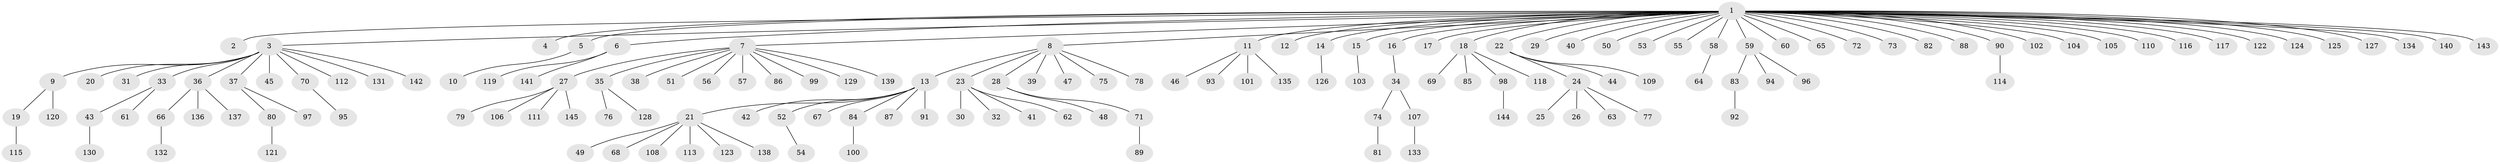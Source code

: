 // coarse degree distribution, {1: 0.8295454545454546, 9: 0.011363636363636364, 3: 0.06818181818181818, 6: 0.03409090909090909, 10: 0.011363636363636364, 2: 0.03409090909090909, 40: 0.011363636363636364}
// Generated by graph-tools (version 1.1) at 2025/36/03/04/25 23:36:43]
// undirected, 145 vertices, 144 edges
graph export_dot {
  node [color=gray90,style=filled];
  1;
  2;
  3;
  4;
  5;
  6;
  7;
  8;
  9;
  10;
  11;
  12;
  13;
  14;
  15;
  16;
  17;
  18;
  19;
  20;
  21;
  22;
  23;
  24;
  25;
  26;
  27;
  28;
  29;
  30;
  31;
  32;
  33;
  34;
  35;
  36;
  37;
  38;
  39;
  40;
  41;
  42;
  43;
  44;
  45;
  46;
  47;
  48;
  49;
  50;
  51;
  52;
  53;
  54;
  55;
  56;
  57;
  58;
  59;
  60;
  61;
  62;
  63;
  64;
  65;
  66;
  67;
  68;
  69;
  70;
  71;
  72;
  73;
  74;
  75;
  76;
  77;
  78;
  79;
  80;
  81;
  82;
  83;
  84;
  85;
  86;
  87;
  88;
  89;
  90;
  91;
  92;
  93;
  94;
  95;
  96;
  97;
  98;
  99;
  100;
  101;
  102;
  103;
  104;
  105;
  106;
  107;
  108;
  109;
  110;
  111;
  112;
  113;
  114;
  115;
  116;
  117;
  118;
  119;
  120;
  121;
  122;
  123;
  124;
  125;
  126;
  127;
  128;
  129;
  130;
  131;
  132;
  133;
  134;
  135;
  136;
  137;
  138;
  139;
  140;
  141;
  142;
  143;
  144;
  145;
  1 -- 2;
  1 -- 3;
  1 -- 4;
  1 -- 5;
  1 -- 6;
  1 -- 7;
  1 -- 8;
  1 -- 11;
  1 -- 12;
  1 -- 14;
  1 -- 15;
  1 -- 16;
  1 -- 17;
  1 -- 18;
  1 -- 22;
  1 -- 29;
  1 -- 40;
  1 -- 50;
  1 -- 53;
  1 -- 55;
  1 -- 58;
  1 -- 59;
  1 -- 60;
  1 -- 65;
  1 -- 72;
  1 -- 73;
  1 -- 82;
  1 -- 88;
  1 -- 90;
  1 -- 102;
  1 -- 104;
  1 -- 105;
  1 -- 110;
  1 -- 116;
  1 -- 117;
  1 -- 122;
  1 -- 124;
  1 -- 125;
  1 -- 127;
  1 -- 134;
  1 -- 140;
  1 -- 143;
  3 -- 9;
  3 -- 20;
  3 -- 31;
  3 -- 33;
  3 -- 36;
  3 -- 37;
  3 -- 45;
  3 -- 70;
  3 -- 112;
  3 -- 131;
  3 -- 142;
  5 -- 10;
  6 -- 119;
  6 -- 141;
  7 -- 27;
  7 -- 35;
  7 -- 38;
  7 -- 51;
  7 -- 56;
  7 -- 57;
  7 -- 86;
  7 -- 99;
  7 -- 129;
  7 -- 139;
  8 -- 13;
  8 -- 23;
  8 -- 28;
  8 -- 39;
  8 -- 47;
  8 -- 75;
  8 -- 78;
  9 -- 19;
  9 -- 120;
  11 -- 46;
  11 -- 93;
  11 -- 101;
  11 -- 135;
  13 -- 21;
  13 -- 42;
  13 -- 52;
  13 -- 67;
  13 -- 84;
  13 -- 87;
  13 -- 91;
  14 -- 126;
  15 -- 103;
  16 -- 34;
  18 -- 69;
  18 -- 85;
  18 -- 98;
  18 -- 118;
  19 -- 115;
  21 -- 49;
  21 -- 68;
  21 -- 108;
  21 -- 113;
  21 -- 123;
  21 -- 138;
  22 -- 24;
  22 -- 44;
  22 -- 109;
  23 -- 30;
  23 -- 32;
  23 -- 41;
  23 -- 62;
  24 -- 25;
  24 -- 26;
  24 -- 63;
  24 -- 77;
  27 -- 79;
  27 -- 106;
  27 -- 111;
  27 -- 145;
  28 -- 48;
  28 -- 71;
  33 -- 43;
  33 -- 61;
  34 -- 74;
  34 -- 107;
  35 -- 76;
  35 -- 128;
  36 -- 66;
  36 -- 136;
  36 -- 137;
  37 -- 80;
  37 -- 97;
  43 -- 130;
  52 -- 54;
  58 -- 64;
  59 -- 83;
  59 -- 94;
  59 -- 96;
  66 -- 132;
  70 -- 95;
  71 -- 89;
  74 -- 81;
  80 -- 121;
  83 -- 92;
  84 -- 100;
  90 -- 114;
  98 -- 144;
  107 -- 133;
}
